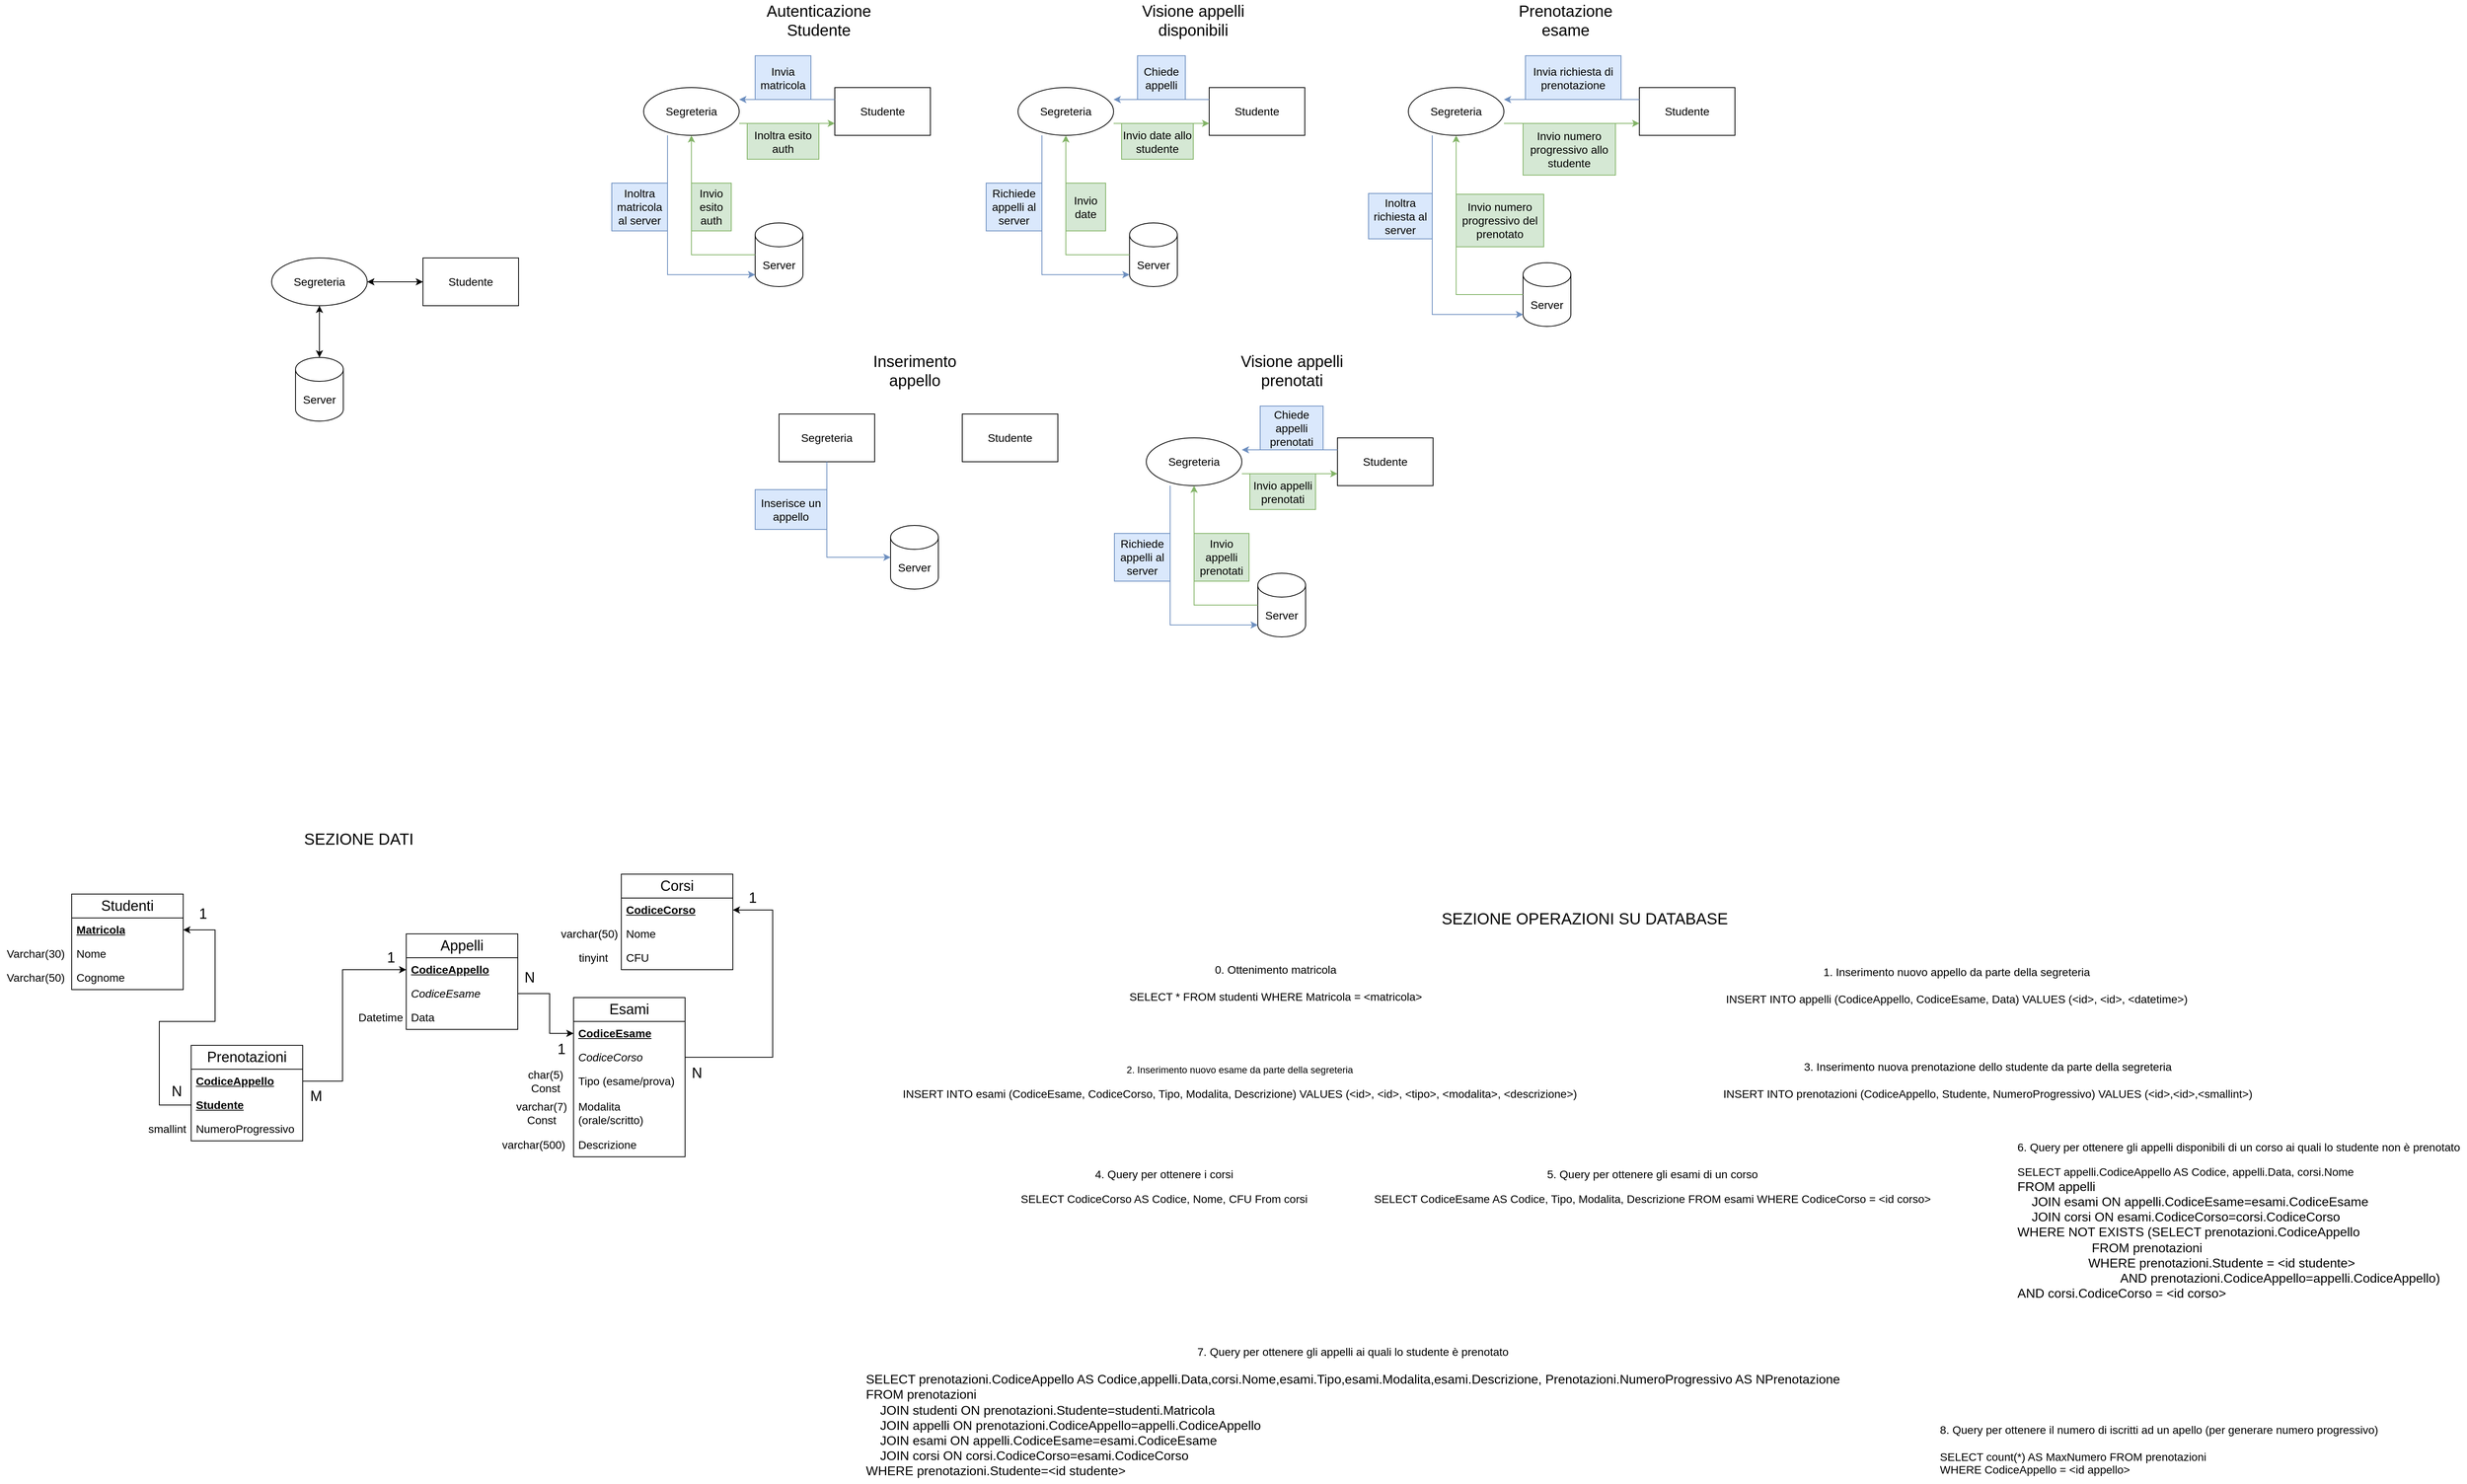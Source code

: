 <mxfile version="22.1.21" type="device">
  <diagram name="Pagina-1" id="-4l7BPa5b6d8UpFndVd6">
    <mxGraphModel dx="1546" dy="1784" grid="0" gridSize="10" guides="1" tooltips="1" connect="1" arrows="1" fold="1" page="1" pageScale="1" pageWidth="827" pageHeight="1169" math="0" shadow="0">
      <root>
        <mxCell id="0" />
        <mxCell id="1" parent="0" />
        <mxCell id="qpu88ibbBHQJC-O9vi6A-3" value="Server" style="shape=cylinder3;whiteSpace=wrap;html=1;boundedLbl=1;backgroundOutline=1;size=15;fontSize=14;" parent="1" vertex="1">
          <mxGeometry x="1517" y="-704" width="60" height="80" as="geometry" />
        </mxCell>
        <mxCell id="qpu88ibbBHQJC-O9vi6A-5" value="Segreteria" style="ellipse;rounded=0;whiteSpace=wrap;html=1;fontSize=14;perimeter=rectanglePerimeter;" parent="1" vertex="1">
          <mxGeometry x="1377" y="-874" width="120" height="60" as="geometry" />
        </mxCell>
        <mxCell id="qpu88ibbBHQJC-O9vi6A-6" value="Studente" style="rounded=0;whiteSpace=wrap;html=1;fontSize=14;" parent="1" vertex="1">
          <mxGeometry x="1617" y="-874" width="120" height="60" as="geometry" />
        </mxCell>
        <mxCell id="qpu88ibbBHQJC-O9vi6A-14" value="" style="endArrow=classic;html=1;rounded=0;exitX=0;exitY=0.25;exitDx=0;exitDy=0;entryX=1;entryY=0.25;entryDx=0;entryDy=0;fillColor=#dae8fc;strokeColor=#6c8ebf;fontSize=14;" parent="1" source="qpu88ibbBHQJC-O9vi6A-6" target="qpu88ibbBHQJC-O9vi6A-5" edge="1">
          <mxGeometry width="50" height="50" relative="1" as="geometry">
            <mxPoint x="1527" y="-664" as="sourcePoint" />
            <mxPoint x="1557" y="-934" as="targetPoint" />
          </mxGeometry>
        </mxCell>
        <mxCell id="qpu88ibbBHQJC-O9vi6A-15" value="Chiede appelli" style="text;html=1;align=center;verticalAlign=middle;whiteSpace=wrap;rounded=0;fillColor=#dae8fc;strokeColor=#6c8ebf;fontSize=14;" parent="1" vertex="1">
          <mxGeometry x="1527" y="-914" width="60" height="55" as="geometry" />
        </mxCell>
        <mxCell id="qpu88ibbBHQJC-O9vi6A-16" value="" style="endArrow=classic;html=1;rounded=0;exitX=0.25;exitY=1;exitDx=0;exitDy=0;entryX=0;entryY=1;entryDx=0;entryDy=-15;entryPerimeter=0;fillColor=#dae8fc;strokeColor=#6c8ebf;fontSize=14;" parent="1" source="qpu88ibbBHQJC-O9vi6A-5" target="qpu88ibbBHQJC-O9vi6A-3" edge="1">
          <mxGeometry width="50" height="50" relative="1" as="geometry">
            <mxPoint x="1527" y="-664" as="sourcePoint" />
            <mxPoint x="1577" y="-714" as="targetPoint" />
            <Array as="points">
              <mxPoint x="1407" y="-639" />
            </Array>
          </mxGeometry>
        </mxCell>
        <mxCell id="qpu88ibbBHQJC-O9vi6A-18" value="" style="endArrow=classic;html=1;rounded=0;exitX=0;exitY=0.5;exitDx=0;exitDy=0;exitPerimeter=0;entryX=0.5;entryY=1;entryDx=0;entryDy=0;fillColor=#d5e8d4;strokeColor=#82b366;fontSize=14;" parent="1" source="qpu88ibbBHQJC-O9vi6A-3" target="qpu88ibbBHQJC-O9vi6A-5" edge="1">
          <mxGeometry width="50" height="50" relative="1" as="geometry">
            <mxPoint x="1517" y="-734" as="sourcePoint" />
            <mxPoint x="1437" y="-794" as="targetPoint" />
            <Array as="points">
              <mxPoint x="1437" y="-664" />
            </Array>
          </mxGeometry>
        </mxCell>
        <mxCell id="qpu88ibbBHQJC-O9vi6A-19" value="Richiede appelli al server" style="text;html=1;align=center;verticalAlign=middle;whiteSpace=wrap;rounded=0;fillColor=#dae8fc;strokeColor=#6c8ebf;fontSize=14;" parent="1" vertex="1">
          <mxGeometry x="1337" y="-754" width="70" height="60" as="geometry" />
        </mxCell>
        <mxCell id="qpu88ibbBHQJC-O9vi6A-20" value="Invio date" style="text;html=1;align=center;verticalAlign=middle;whiteSpace=wrap;rounded=0;fillColor=#d5e8d4;strokeColor=#82b366;fontSize=14;" parent="1" vertex="1">
          <mxGeometry x="1437" y="-754" width="50" height="60" as="geometry" />
        </mxCell>
        <mxCell id="qpu88ibbBHQJC-O9vi6A-21" value="Invio date allo studente" style="text;html=1;align=center;verticalAlign=middle;whiteSpace=wrap;rounded=0;fillColor=#d5e8d4;strokeColor=#82b366;fontSize=14;" parent="1" vertex="1">
          <mxGeometry x="1507" y="-829" width="90" height="45" as="geometry" />
        </mxCell>
        <mxCell id="qpu88ibbBHQJC-O9vi6A-22" value="" style="endArrow=classic;html=1;rounded=0;exitX=1;exitY=0.75;exitDx=0;exitDy=0;entryX=0;entryY=0.75;entryDx=0;entryDy=0;fillColor=#d5e8d4;strokeColor=#82b366;fontSize=14;" parent="1" source="qpu88ibbBHQJC-O9vi6A-5" target="qpu88ibbBHQJC-O9vi6A-6" edge="1">
          <mxGeometry width="50" height="50" relative="1" as="geometry">
            <mxPoint x="1517" y="-804" as="sourcePoint" />
            <mxPoint x="1567" y="-794" as="targetPoint" />
          </mxGeometry>
        </mxCell>
        <mxCell id="qpu88ibbBHQJC-O9vi6A-23" value="Server" style="shape=cylinder3;whiteSpace=wrap;html=1;boundedLbl=1;backgroundOutline=1;size=15;fontSize=14;" parent="1" vertex="1">
          <mxGeometry x="2011" y="-654" width="60" height="80" as="geometry" />
        </mxCell>
        <mxCell id="qpu88ibbBHQJC-O9vi6A-24" value="Segreteria" style="ellipse;rounded=0;whiteSpace=wrap;html=1;perimeter=rectanglePerimeter;fontSize=14;" parent="1" vertex="1">
          <mxGeometry x="1867" y="-874" width="120" height="60" as="geometry" />
        </mxCell>
        <mxCell id="qpu88ibbBHQJC-O9vi6A-25" value="Studente" style="rounded=0;whiteSpace=wrap;html=1;fontSize=14;" parent="1" vertex="1">
          <mxGeometry x="2157" y="-874" width="120" height="60" as="geometry" />
        </mxCell>
        <mxCell id="qpu88ibbBHQJC-O9vi6A-26" value="" style="endArrow=classic;html=1;rounded=0;exitX=0;exitY=0.25;exitDx=0;exitDy=0;entryX=1;entryY=0.25;entryDx=0;entryDy=0;fillColor=#dae8fc;strokeColor=#6c8ebf;fontSize=14;" parent="1" source="qpu88ibbBHQJC-O9vi6A-25" target="qpu88ibbBHQJC-O9vi6A-24" edge="1">
          <mxGeometry width="50" height="50" relative="1" as="geometry">
            <mxPoint x="2017" y="-664" as="sourcePoint" />
            <mxPoint x="2047" y="-934" as="targetPoint" />
          </mxGeometry>
        </mxCell>
        <mxCell id="qpu88ibbBHQJC-O9vi6A-27" value="Invia richiesta di prenotazione" style="text;html=1;align=center;verticalAlign=middle;whiteSpace=wrap;rounded=0;fillColor=#dae8fc;strokeColor=#6c8ebf;fontSize=14;" parent="1" vertex="1">
          <mxGeometry x="2014" y="-914" width="120" height="55" as="geometry" />
        </mxCell>
        <mxCell id="qpu88ibbBHQJC-O9vi6A-28" value="" style="endArrow=classic;html=1;rounded=0;exitX=0.25;exitY=1;exitDx=0;exitDy=0;entryX=0;entryY=1;entryDx=0;entryDy=-15;entryPerimeter=0;fillColor=#dae8fc;strokeColor=#6c8ebf;fontSize=14;" parent="1" source="qpu88ibbBHQJC-O9vi6A-24" target="qpu88ibbBHQJC-O9vi6A-23" edge="1">
          <mxGeometry width="50" height="50" relative="1" as="geometry">
            <mxPoint x="2017" y="-664" as="sourcePoint" />
            <mxPoint x="2067" y="-714" as="targetPoint" />
            <Array as="points">
              <mxPoint x="1897" y="-589" />
            </Array>
          </mxGeometry>
        </mxCell>
        <mxCell id="qpu88ibbBHQJC-O9vi6A-29" value="" style="endArrow=classic;html=1;rounded=0;exitX=0;exitY=0.5;exitDx=0;exitDy=0;exitPerimeter=0;fillColor=#d5e8d4;strokeColor=#82b366;fontSize=14;" parent="1" source="qpu88ibbBHQJC-O9vi6A-23" target="qpu88ibbBHQJC-O9vi6A-24" edge="1">
          <mxGeometry width="50" height="50" relative="1" as="geometry">
            <mxPoint x="2007" y="-734" as="sourcePoint" />
            <mxPoint x="1927" y="-794" as="targetPoint" />
            <Array as="points">
              <mxPoint x="1927" y="-614" />
            </Array>
          </mxGeometry>
        </mxCell>
        <mxCell id="qpu88ibbBHQJC-O9vi6A-30" value="Inoltra richiesta al server" style="text;html=1;align=center;verticalAlign=middle;whiteSpace=wrap;rounded=0;fillColor=#dae8fc;strokeColor=#6c8ebf;fontSize=14;" parent="1" vertex="1">
          <mxGeometry x="1817" y="-741" width="80" height="57" as="geometry" />
        </mxCell>
        <mxCell id="qpu88ibbBHQJC-O9vi6A-31" value="Invio numero progressivo del prenotato" style="text;html=1;align=center;verticalAlign=middle;whiteSpace=wrap;rounded=0;fillColor=#d5e8d4;strokeColor=#82b366;fontSize=14;" parent="1" vertex="1">
          <mxGeometry x="1927" y="-740" width="110" height="66" as="geometry" />
        </mxCell>
        <mxCell id="qpu88ibbBHQJC-O9vi6A-32" value="Invio numero progressivo allo studente" style="text;html=1;align=center;verticalAlign=middle;whiteSpace=wrap;rounded=0;fillColor=#d5e8d4;strokeColor=#82b366;fontSize=14;" parent="1" vertex="1">
          <mxGeometry x="2011" y="-829" width="116" height="65" as="geometry" />
        </mxCell>
        <mxCell id="qpu88ibbBHQJC-O9vi6A-33" value="" style="endArrow=classic;html=1;rounded=0;exitX=1;exitY=0.75;exitDx=0;exitDy=0;entryX=0;entryY=0.75;entryDx=0;entryDy=0;fillColor=#d5e8d4;strokeColor=#82b366;fontSize=14;" parent="1" source="qpu88ibbBHQJC-O9vi6A-24" target="qpu88ibbBHQJC-O9vi6A-25" edge="1">
          <mxGeometry width="50" height="50" relative="1" as="geometry">
            <mxPoint x="2007" y="-804" as="sourcePoint" />
            <mxPoint x="2057" y="-794" as="targetPoint" />
          </mxGeometry>
        </mxCell>
        <mxCell id="qpu88ibbBHQJC-O9vi6A-34" value="Visione appelli disponibili" style="text;html=1;strokeColor=none;fillColor=none;align=center;verticalAlign=middle;whiteSpace=wrap;rounded=0;fontSize=20;" parent="1" vertex="1">
          <mxGeometry x="1517" y="-984" width="160" height="50" as="geometry" />
        </mxCell>
        <mxCell id="qpu88ibbBHQJC-O9vi6A-35" value="Prenotazione esame" style="text;html=1;strokeColor=none;fillColor=none;align=center;verticalAlign=middle;whiteSpace=wrap;rounded=0;fontSize=20;" parent="1" vertex="1">
          <mxGeometry x="2002" y="-984" width="125" height="50" as="geometry" />
        </mxCell>
        <mxCell id="qpu88ibbBHQJC-O9vi6A-36" value="Server" style="shape=cylinder3;whiteSpace=wrap;html=1;boundedLbl=1;backgroundOutline=1;size=15;fontSize=14;" parent="1" vertex="1">
          <mxGeometry x="1217" y="-324" width="60" height="80" as="geometry" />
        </mxCell>
        <mxCell id="qpu88ibbBHQJC-O9vi6A-37" value="Segreteria" style="rounded=0;whiteSpace=wrap;html=1;fontSize=14;" parent="1" vertex="1">
          <mxGeometry x="1077" y="-464" width="120" height="60" as="geometry" />
        </mxCell>
        <mxCell id="qpu88ibbBHQJC-O9vi6A-38" value="Studente" style="rounded=0;whiteSpace=wrap;html=1;fontSize=14;" parent="1" vertex="1">
          <mxGeometry x="1307" y="-464" width="120" height="60" as="geometry" />
        </mxCell>
        <mxCell id="qpu88ibbBHQJC-O9vi6A-41" value="" style="endArrow=classic;html=1;rounded=0;exitX=0.5;exitY=1;exitDx=0;exitDy=0;entryX=0;entryY=0.5;entryDx=0;entryDy=0;entryPerimeter=0;fillColor=#dae8fc;strokeColor=#6c8ebf;fontSize=14;" parent="1" source="qpu88ibbBHQJC-O9vi6A-37" target="qpu88ibbBHQJC-O9vi6A-36" edge="1">
          <mxGeometry width="50" height="50" relative="1" as="geometry">
            <mxPoint x="1227" y="-254" as="sourcePoint" />
            <mxPoint x="1277" y="-304" as="targetPoint" />
            <Array as="points">
              <mxPoint x="1137" y="-284" />
            </Array>
          </mxGeometry>
        </mxCell>
        <mxCell id="qpu88ibbBHQJC-O9vi6A-43" value="Inserisce un appello" style="text;html=1;align=center;verticalAlign=middle;whiteSpace=wrap;rounded=0;fillColor=#dae8fc;strokeColor=#6c8ebf;fontSize=14;" parent="1" vertex="1">
          <mxGeometry x="1047" y="-369" width="90" height="50" as="geometry" />
        </mxCell>
        <mxCell id="qpu88ibbBHQJC-O9vi6A-47" value="Inserimento appello" style="text;html=1;strokeColor=none;fillColor=none;align=center;verticalAlign=middle;whiteSpace=wrap;rounded=0;fontSize=20;" parent="1" vertex="1">
          <mxGeometry x="1184.5" y="-544" width="125" height="50" as="geometry" />
        </mxCell>
        <mxCell id="qpu88ibbBHQJC-O9vi6A-49" value="Server" style="shape=cylinder3;whiteSpace=wrap;html=1;boundedLbl=1;backgroundOutline=1;size=15;fontSize=14;" parent="1" vertex="1">
          <mxGeometry x="470" y="-535" width="60" height="80" as="geometry" />
        </mxCell>
        <mxCell id="qpu88ibbBHQJC-O9vi6A-50" value="Segreteria" style="ellipse;rounded=0;whiteSpace=wrap;html=1;fontSize=14;perimeter=rectanglePerimeter;" parent="1" vertex="1">
          <mxGeometry x="440" y="-660" width="120" height="60" as="geometry" />
        </mxCell>
        <mxCell id="qpu88ibbBHQJC-O9vi6A-51" value="Studente" style="rounded=0;whiteSpace=wrap;html=1;fontSize=14;" parent="1" vertex="1">
          <mxGeometry x="630" y="-660" width="120" height="60" as="geometry" />
        </mxCell>
        <mxCell id="qpu88ibbBHQJC-O9vi6A-58" value="" style="endArrow=classic;html=1;rounded=0;startArrow=classic;startFill=1;" parent="1" source="qpu88ibbBHQJC-O9vi6A-51" target="qpu88ibbBHQJC-O9vi6A-50" edge="1">
          <mxGeometry width="50" height="50" relative="1" as="geometry">
            <mxPoint x="750" y="-620" as="sourcePoint" />
            <mxPoint x="800" y="-670" as="targetPoint" />
          </mxGeometry>
        </mxCell>
        <mxCell id="qpu88ibbBHQJC-O9vi6A-68" value="" style="endArrow=classic;startArrow=classic;html=1;rounded=0;" parent="1" source="qpu88ibbBHQJC-O9vi6A-50" target="qpu88ibbBHQJC-O9vi6A-49" edge="1">
          <mxGeometry width="50" height="50" relative="1" as="geometry">
            <mxPoint x="600" y="-620" as="sourcePoint" />
            <mxPoint x="650" y="-670" as="targetPoint" />
          </mxGeometry>
        </mxCell>
        <mxCell id="qpu88ibbBHQJC-O9vi6A-69" value="SEZIONE DATI" style="text;html=1;align=center;verticalAlign=middle;resizable=0;points=[];autosize=1;strokeColor=none;fillColor=none;fontSize=20;" parent="1" vertex="1">
          <mxGeometry x="469" y="49" width="160" height="40" as="geometry" />
        </mxCell>
        <mxCell id="qpu88ibbBHQJC-O9vi6A-100" value="&lt;font style=&quot;font-size: 18px;&quot;&gt;Studenti&lt;/font&gt;" style="swimlane;fontStyle=0;childLayout=stackLayout;horizontal=1;startSize=30;horizontalStack=0;resizeParent=1;resizeParentMax=0;resizeLast=0;collapsible=1;marginBottom=0;whiteSpace=wrap;html=1;fontSize=14;" parent="1" vertex="1">
          <mxGeometry x="189" y="139" width="140" height="120" as="geometry" />
        </mxCell>
        <mxCell id="qpu88ibbBHQJC-O9vi6A-101" value="Matricola" style="text;strokeColor=none;fillColor=none;align=left;verticalAlign=middle;spacingLeft=4;spacingRight=4;overflow=hidden;points=[[0,0.5],[1,0.5]];portConstraint=eastwest;rotatable=0;whiteSpace=wrap;html=1;fontSize=14;fontStyle=5" parent="qpu88ibbBHQJC-O9vi6A-100" vertex="1">
          <mxGeometry y="30" width="140" height="30" as="geometry" />
        </mxCell>
        <mxCell id="qpu88ibbBHQJC-O9vi6A-102" value="Nome" style="text;strokeColor=none;fillColor=none;align=left;verticalAlign=middle;spacingLeft=4;spacingRight=4;overflow=hidden;points=[[0,0.5],[1,0.5]];portConstraint=eastwest;rotatable=0;whiteSpace=wrap;html=1;fontSize=14;" parent="qpu88ibbBHQJC-O9vi6A-100" vertex="1">
          <mxGeometry y="60" width="140" height="30" as="geometry" />
        </mxCell>
        <mxCell id="qpu88ibbBHQJC-O9vi6A-103" value="Cognome" style="text;strokeColor=none;fillColor=none;align=left;verticalAlign=middle;spacingLeft=4;spacingRight=4;overflow=hidden;points=[[0,0.5],[1,0.5]];portConstraint=eastwest;rotatable=0;whiteSpace=wrap;html=1;fontSize=14;" parent="qpu88ibbBHQJC-O9vi6A-100" vertex="1">
          <mxGeometry y="90" width="140" height="30" as="geometry" />
        </mxCell>
        <mxCell id="qpu88ibbBHQJC-O9vi6A-105" value="Corsi" style="swimlane;fontStyle=0;childLayout=stackLayout;horizontal=1;startSize=30;horizontalStack=0;resizeParent=1;resizeParentMax=0;resizeLast=0;collapsible=1;marginBottom=0;whiteSpace=wrap;html=1;fontSize=18;" parent="1" vertex="1">
          <mxGeometry x="879" y="114" width="140" height="120" as="geometry" />
        </mxCell>
        <mxCell id="qpu88ibbBHQJC-O9vi6A-106" value="CodiceCorso" style="text;strokeColor=none;fillColor=none;align=left;verticalAlign=middle;spacingLeft=4;spacingRight=4;overflow=hidden;points=[[0,0.5],[1,0.5]];portConstraint=eastwest;rotatable=0;whiteSpace=wrap;html=1;fontSize=14;fontStyle=5" parent="qpu88ibbBHQJC-O9vi6A-105" vertex="1">
          <mxGeometry y="30" width="140" height="30" as="geometry" />
        </mxCell>
        <mxCell id="qpu88ibbBHQJC-O9vi6A-107" value="Nome" style="text;strokeColor=none;fillColor=none;align=left;verticalAlign=middle;spacingLeft=4;spacingRight=4;overflow=hidden;points=[[0,0.5],[1,0.5]];portConstraint=eastwest;rotatable=0;whiteSpace=wrap;html=1;fontSize=14;" parent="qpu88ibbBHQJC-O9vi6A-105" vertex="1">
          <mxGeometry y="60" width="140" height="30" as="geometry" />
        </mxCell>
        <mxCell id="qpu88ibbBHQJC-O9vi6A-108" value="CFU" style="text;strokeColor=none;fillColor=none;align=left;verticalAlign=middle;spacingLeft=4;spacingRight=4;overflow=hidden;points=[[0,0.5],[1,0.5]];portConstraint=eastwest;rotatable=0;whiteSpace=wrap;html=1;fontSize=14;" parent="qpu88ibbBHQJC-O9vi6A-105" vertex="1">
          <mxGeometry y="90" width="140" height="30" as="geometry" />
        </mxCell>
        <mxCell id="qpu88ibbBHQJC-O9vi6A-109" value="Esami" style="swimlane;fontStyle=0;childLayout=stackLayout;horizontal=1;startSize=30;horizontalStack=0;resizeParent=1;resizeParentMax=0;resizeLast=0;collapsible=1;marginBottom=0;whiteSpace=wrap;html=1;fontSize=18;" parent="1" vertex="1">
          <mxGeometry x="819" y="269" width="140" height="200" as="geometry" />
        </mxCell>
        <mxCell id="qpu88ibbBHQJC-O9vi6A-110" value="CodiceEsame" style="text;strokeColor=none;fillColor=none;align=left;verticalAlign=middle;spacingLeft=4;spacingRight=4;overflow=hidden;points=[[0,0.5],[1,0.5]];portConstraint=eastwest;rotatable=0;whiteSpace=wrap;html=1;fontSize=14;fontStyle=5" parent="qpu88ibbBHQJC-O9vi6A-109" vertex="1">
          <mxGeometry y="30" width="140" height="30" as="geometry" />
        </mxCell>
        <mxCell id="qpu88ibbBHQJC-O9vi6A-111" value="CodiceCorso" style="text;strokeColor=none;fillColor=none;align=left;verticalAlign=middle;spacingLeft=4;spacingRight=4;overflow=hidden;points=[[0,0.5],[1,0.5]];portConstraint=eastwest;rotatable=0;whiteSpace=wrap;html=1;fontSize=14;fontStyle=2" parent="qpu88ibbBHQJC-O9vi6A-109" vertex="1">
          <mxGeometry y="60" width="140" height="30" as="geometry" />
        </mxCell>
        <mxCell id="qpu88ibbBHQJC-O9vi6A-113" value="Tipo (esame/prova)" style="text;strokeColor=none;fillColor=none;align=left;verticalAlign=middle;spacingLeft=4;spacingRight=4;overflow=hidden;points=[[0,0.5],[1,0.5]];portConstraint=eastwest;rotatable=0;whiteSpace=wrap;html=1;fontSize=14;" parent="qpu88ibbBHQJC-O9vi6A-109" vertex="1">
          <mxGeometry y="90" width="140" height="30" as="geometry" />
        </mxCell>
        <mxCell id="qpu88ibbBHQJC-O9vi6A-112" value="Modalita (orale/scritto)" style="text;strokeColor=none;fillColor=none;align=left;verticalAlign=middle;spacingLeft=4;spacingRight=4;overflow=hidden;points=[[0,0.5],[1,0.5]];portConstraint=eastwest;rotatable=0;whiteSpace=wrap;html=1;fontSize=14;" parent="qpu88ibbBHQJC-O9vi6A-109" vertex="1">
          <mxGeometry y="120" width="140" height="50" as="geometry" />
        </mxCell>
        <mxCell id="qpu88ibbBHQJC-O9vi6A-126" value="Descrizione" style="text;strokeColor=none;fillColor=none;align=left;verticalAlign=middle;spacingLeft=4;spacingRight=4;overflow=hidden;points=[[0,0.5],[1,0.5]];portConstraint=eastwest;rotatable=0;whiteSpace=wrap;html=1;fontSize=14;" parent="qpu88ibbBHQJC-O9vi6A-109" vertex="1">
          <mxGeometry y="170" width="140" height="30" as="geometry" />
        </mxCell>
        <mxCell id="qpu88ibbBHQJC-O9vi6A-114" value="Appelli" style="swimlane;fontStyle=0;childLayout=stackLayout;horizontal=1;startSize=30;horizontalStack=0;resizeParent=1;resizeParentMax=0;resizeLast=0;collapsible=1;marginBottom=0;whiteSpace=wrap;html=1;fontSize=18;" parent="1" vertex="1">
          <mxGeometry x="609" y="189" width="140" height="120" as="geometry" />
        </mxCell>
        <mxCell id="qpu88ibbBHQJC-O9vi6A-115" value="CodiceAppello" style="text;strokeColor=none;fillColor=none;align=left;verticalAlign=middle;spacingLeft=4;spacingRight=4;overflow=hidden;points=[[0,0.5],[1,0.5]];portConstraint=eastwest;rotatable=0;whiteSpace=wrap;html=1;fontSize=14;fontStyle=5" parent="qpu88ibbBHQJC-O9vi6A-114" vertex="1">
          <mxGeometry y="30" width="140" height="30" as="geometry" />
        </mxCell>
        <mxCell id="qpu88ibbBHQJC-O9vi6A-116" value="CodiceEsame" style="text;strokeColor=none;fillColor=none;align=left;verticalAlign=middle;spacingLeft=4;spacingRight=4;overflow=hidden;points=[[0,0.5],[1,0.5]];portConstraint=eastwest;rotatable=0;whiteSpace=wrap;html=1;fontSize=14;fontStyle=2" parent="qpu88ibbBHQJC-O9vi6A-114" vertex="1">
          <mxGeometry y="60" width="140" height="30" as="geometry" />
        </mxCell>
        <mxCell id="qpu88ibbBHQJC-O9vi6A-117" value="Data" style="text;strokeColor=none;fillColor=none;align=left;verticalAlign=middle;spacingLeft=4;spacingRight=4;overflow=hidden;points=[[0,0.5],[1,0.5]];portConstraint=eastwest;rotatable=0;whiteSpace=wrap;html=1;fontSize=14;" parent="qpu88ibbBHQJC-O9vi6A-114" vertex="1">
          <mxGeometry y="90" width="140" height="30" as="geometry" />
        </mxCell>
        <mxCell id="qpu88ibbBHQJC-O9vi6A-118" value="Prenotazioni" style="swimlane;fontStyle=0;childLayout=stackLayout;horizontal=1;startSize=30;horizontalStack=0;resizeParent=1;resizeParentMax=0;resizeLast=0;collapsible=1;marginBottom=0;whiteSpace=wrap;html=1;fontSize=18;" parent="1" vertex="1">
          <mxGeometry x="339" y="329" width="140" height="120" as="geometry" />
        </mxCell>
        <mxCell id="qpu88ibbBHQJC-O9vi6A-119" value="CodiceAppello" style="text;strokeColor=none;fillColor=none;align=left;verticalAlign=middle;spacingLeft=4;spacingRight=4;overflow=hidden;points=[[0,0.5],[1,0.5]];portConstraint=eastwest;rotatable=0;whiteSpace=wrap;html=1;fontSize=14;fontStyle=5" parent="qpu88ibbBHQJC-O9vi6A-118" vertex="1">
          <mxGeometry y="30" width="140" height="30" as="geometry" />
        </mxCell>
        <mxCell id="qpu88ibbBHQJC-O9vi6A-120" value="Studente" style="text;strokeColor=none;fillColor=none;align=left;verticalAlign=middle;spacingLeft=4;spacingRight=4;overflow=hidden;points=[[0,0.5],[1,0.5]];portConstraint=eastwest;rotatable=0;whiteSpace=wrap;html=1;fontSize=14;fontStyle=5" parent="qpu88ibbBHQJC-O9vi6A-118" vertex="1">
          <mxGeometry y="60" width="140" height="30" as="geometry" />
        </mxCell>
        <mxCell id="qpu88ibbBHQJC-O9vi6A-121" value="NumeroProgressivo" style="text;strokeColor=none;fillColor=none;align=left;verticalAlign=middle;spacingLeft=4;spacingRight=4;overflow=hidden;points=[[0,0.5],[1,0.5]];portConstraint=eastwest;rotatable=0;whiteSpace=wrap;html=1;fontSize=14;" parent="qpu88ibbBHQJC-O9vi6A-118" vertex="1">
          <mxGeometry y="90" width="140" height="30" as="geometry" />
        </mxCell>
        <mxCell id="qpu88ibbBHQJC-O9vi6A-122" value="" style="endArrow=classic;html=1;rounded=0;exitX=1;exitY=0.5;exitDx=0;exitDy=0;entryX=1;entryY=0.5;entryDx=0;entryDy=0;" parent="1" source="qpu88ibbBHQJC-O9vi6A-111" target="qpu88ibbBHQJC-O9vi6A-106" edge="1">
          <mxGeometry width="50" height="50" relative="1" as="geometry">
            <mxPoint x="509" y="229" as="sourcePoint" />
            <mxPoint x="559" y="179" as="targetPoint" />
            <Array as="points">
              <mxPoint x="1069" y="344" />
              <mxPoint x="1069" y="159" />
            </Array>
          </mxGeometry>
        </mxCell>
        <mxCell id="qpu88ibbBHQJC-O9vi6A-123" value="" style="endArrow=classic;html=1;rounded=0;exitX=1;exitY=0.5;exitDx=0;exitDy=0;entryX=0;entryY=0.5;entryDx=0;entryDy=0;" parent="1" source="qpu88ibbBHQJC-O9vi6A-116" target="qpu88ibbBHQJC-O9vi6A-110" edge="1">
          <mxGeometry width="50" height="50" relative="1" as="geometry">
            <mxPoint x="619" y="269" as="sourcePoint" />
            <mxPoint x="669" y="219" as="targetPoint" />
            <Array as="points">
              <mxPoint x="789" y="264" />
              <mxPoint x="789" y="314" />
            </Array>
          </mxGeometry>
        </mxCell>
        <mxCell id="qpu88ibbBHQJC-O9vi6A-124" value="" style="endArrow=classic;html=1;rounded=0;exitX=1;exitY=0.5;exitDx=0;exitDy=0;entryX=0;entryY=0.5;entryDx=0;entryDy=0;" parent="1" source="qpu88ibbBHQJC-O9vi6A-119" target="qpu88ibbBHQJC-O9vi6A-115" edge="1">
          <mxGeometry width="50" height="50" relative="1" as="geometry">
            <mxPoint x="389" y="299" as="sourcePoint" />
            <mxPoint x="439" y="249" as="targetPoint" />
            <Array as="points">
              <mxPoint x="529" y="374" />
              <mxPoint x="529" y="234" />
            </Array>
          </mxGeometry>
        </mxCell>
        <mxCell id="qpu88ibbBHQJC-O9vi6A-125" value="" style="endArrow=classic;html=1;rounded=0;exitX=0;exitY=0.5;exitDx=0;exitDy=0;entryX=1;entryY=0.5;entryDx=0;entryDy=0;" parent="1" source="qpu88ibbBHQJC-O9vi6A-120" target="qpu88ibbBHQJC-O9vi6A-101" edge="1">
          <mxGeometry width="50" height="50" relative="1" as="geometry">
            <mxPoint x="389" y="299" as="sourcePoint" />
            <mxPoint x="439" y="249" as="targetPoint" />
            <Array as="points">
              <mxPoint x="299" y="404" />
              <mxPoint x="299" y="299" />
              <mxPoint x="369" y="299" />
              <mxPoint x="369" y="184" />
            </Array>
          </mxGeometry>
        </mxCell>
        <mxCell id="qpu88ibbBHQJC-O9vi6A-127" value="1" style="text;html=1;strokeColor=none;fillColor=none;align=center;verticalAlign=middle;whiteSpace=wrap;rounded=0;fontSize=18;" parent="1" vertex="1">
          <mxGeometry x="339" y="149" width="30" height="30" as="geometry" />
        </mxCell>
        <mxCell id="qpu88ibbBHQJC-O9vi6A-128" value="N" style="text;html=1;strokeColor=none;fillColor=none;align=center;verticalAlign=middle;whiteSpace=wrap;rounded=0;fontSize=18;" parent="1" vertex="1">
          <mxGeometry x="306" y="372" width="30" height="30" as="geometry" />
        </mxCell>
        <mxCell id="qpu88ibbBHQJC-O9vi6A-129" value="1" style="text;html=1;strokeColor=none;fillColor=none;align=center;verticalAlign=middle;whiteSpace=wrap;rounded=0;fontSize=18;" parent="1" vertex="1">
          <mxGeometry x="575" y="204" width="30" height="30" as="geometry" />
        </mxCell>
        <mxCell id="qpu88ibbBHQJC-O9vi6A-130" value="M" style="text;html=1;strokeColor=none;fillColor=none;align=center;verticalAlign=middle;whiteSpace=wrap;rounded=0;fontSize=18;" parent="1" vertex="1">
          <mxGeometry x="481" y="378" width="30" height="30" as="geometry" />
        </mxCell>
        <mxCell id="qpu88ibbBHQJC-O9vi6A-131" value="1" style="text;html=1;strokeColor=none;fillColor=none;align=center;verticalAlign=middle;whiteSpace=wrap;rounded=0;fontSize=18;" parent="1" vertex="1">
          <mxGeometry x="789" y="319" width="30" height="30" as="geometry" />
        </mxCell>
        <mxCell id="qpu88ibbBHQJC-O9vi6A-132" value="N" style="text;html=1;strokeColor=none;fillColor=none;align=center;verticalAlign=middle;whiteSpace=wrap;rounded=0;fontSize=18;" parent="1" vertex="1">
          <mxGeometry x="749" y="229" width="30" height="30" as="geometry" />
        </mxCell>
        <mxCell id="qpu88ibbBHQJC-O9vi6A-133" value="1" style="text;html=1;strokeColor=none;fillColor=none;align=center;verticalAlign=middle;whiteSpace=wrap;rounded=0;fontSize=18;" parent="1" vertex="1">
          <mxGeometry x="1029" y="129" width="30" height="30" as="geometry" />
        </mxCell>
        <mxCell id="qpu88ibbBHQJC-O9vi6A-134" value="N" style="text;html=1;strokeColor=none;fillColor=none;align=center;verticalAlign=middle;whiteSpace=wrap;rounded=0;fontSize=18;" parent="1" vertex="1">
          <mxGeometry x="959" y="349" width="30" height="30" as="geometry" />
        </mxCell>
        <mxCell id="qpu88ibbBHQJC-O9vi6A-136" value="Varchar(30)" style="text;html=1;strokeColor=none;fillColor=none;align=center;verticalAlign=middle;whiteSpace=wrap;rounded=0;fontSize=14;" parent="1" vertex="1">
          <mxGeometry x="99" y="199" width="90" height="30" as="geometry" />
        </mxCell>
        <mxCell id="qpu88ibbBHQJC-O9vi6A-137" value="Varchar(50)" style="text;html=1;strokeColor=none;fillColor=none;align=center;verticalAlign=middle;whiteSpace=wrap;rounded=0;fontSize=14;" parent="1" vertex="1">
          <mxGeometry x="99" y="229" width="90" height="30" as="geometry" />
        </mxCell>
        <mxCell id="qpu88ibbBHQJC-O9vi6A-138" value="smallint" style="text;html=1;strokeColor=none;fillColor=none;align=center;verticalAlign=middle;whiteSpace=wrap;rounded=0;fontSize=14;" parent="1" vertex="1">
          <mxGeometry x="279" y="419" width="60" height="30" as="geometry" />
        </mxCell>
        <mxCell id="qpu88ibbBHQJC-O9vi6A-139" value="Datetime" style="text;html=1;strokeColor=none;fillColor=none;align=center;verticalAlign=middle;whiteSpace=wrap;rounded=0;fontSize=14;" parent="1" vertex="1">
          <mxGeometry x="547" y="279" width="60" height="30" as="geometry" />
        </mxCell>
        <mxCell id="qpu88ibbBHQJC-O9vi6A-140" value="char(5) Const" style="text;html=1;strokeColor=none;fillColor=none;align=center;verticalAlign=middle;whiteSpace=wrap;rounded=0;fontSize=14;" parent="1" vertex="1">
          <mxGeometry x="749" y="359" width="70" height="30" as="geometry" />
        </mxCell>
        <mxCell id="qpu88ibbBHQJC-O9vi6A-141" value="varchar(7) Const" style="text;html=1;strokeColor=none;fillColor=none;align=center;verticalAlign=middle;whiteSpace=wrap;rounded=0;fontSize=14;" parent="1" vertex="1">
          <mxGeometry x="739" y="399" width="80" height="30" as="geometry" />
        </mxCell>
        <mxCell id="qpu88ibbBHQJC-O9vi6A-142" value="varchar(500)" style="text;html=1;strokeColor=none;fillColor=none;align=center;verticalAlign=middle;whiteSpace=wrap;rounded=0;fontSize=14;" parent="1" vertex="1">
          <mxGeometry x="719" y="439" width="100" height="30" as="geometry" />
        </mxCell>
        <mxCell id="qpu88ibbBHQJC-O9vi6A-143" value="varchar(50)" style="text;html=1;strokeColor=none;fillColor=none;align=center;verticalAlign=middle;whiteSpace=wrap;rounded=0;fontSize=14;" parent="1" vertex="1">
          <mxGeometry x="799" y="174" width="80" height="30" as="geometry" />
        </mxCell>
        <mxCell id="qpu88ibbBHQJC-O9vi6A-144" value="tinyint" style="text;html=1;strokeColor=none;fillColor=none;align=center;verticalAlign=middle;whiteSpace=wrap;rounded=0;fontSize=14;" parent="1" vertex="1">
          <mxGeometry x="809" y="204" width="70" height="30" as="geometry" />
        </mxCell>
        <mxCell id="0l1mAVOR_yaePjFmdClw-1" value="SEZIONE OPERAZIONI SU DATABASE" style="text;html=1;align=center;verticalAlign=middle;resizable=0;points=[];autosize=1;strokeColor=none;fillColor=none;fontSize=20;" parent="1" vertex="1">
          <mxGeometry x="1898" y="149" width="380" height="40" as="geometry" />
        </mxCell>
        <mxCell id="0l1mAVOR_yaePjFmdClw-7" value="&lt;font style=&quot;&quot;&gt;&lt;font style=&quot;font-size: 14px;&quot;&gt;6. Query per ottenere gli appelli disponibili di un corso ai quali lo studente non è prenotato&lt;br&gt;&lt;/font&gt;&lt;br&gt;&lt;div style=&quot;text-align: left;&quot;&gt;&lt;font style=&quot;font-size: 14px;&quot;&gt;SELECT appelli.CodiceAppello AS Codice, appelli.Data, corsi.Nome&lt;/font&gt;&lt;/div&gt;&lt;div style=&quot;text-align: left;&quot;&gt;&lt;font size=&quot;3&quot;&gt;FROM appelli&lt;/font&gt;&lt;/div&gt;&lt;div style=&quot;text-align: left;&quot;&gt;&lt;font size=&quot;3&quot;&gt;&lt;span style=&quot;&quot;&gt;&lt;span style=&quot;white-space: pre;&quot;&gt;&amp;nbsp;&amp;nbsp;&amp;nbsp;&amp;nbsp;&lt;/span&gt;&lt;/span&gt;JOIN esami ON appelli.CodiceEsame=esami.CodiceEsame&lt;/font&gt;&lt;/div&gt;&lt;div style=&quot;text-align: left;&quot;&gt;&lt;font size=&quot;3&quot;&gt;&amp;nbsp; &amp;nbsp; JOIN corsi ON esami.CodiceCorso=corsi.CodiceCorso&lt;/font&gt;&lt;/div&gt;&lt;div style=&quot;text-align: left;&quot;&gt;&lt;font size=&quot;3&quot;&gt;WHERE NOT EXISTS (SELECT prenotazioni.CodiceAppello&lt;/font&gt;&lt;/div&gt;&lt;div style=&quot;text-align: left;&quot;&gt;&lt;font size=&quot;3&quot;&gt;&amp;nbsp;&lt;span style=&quot;&quot;&gt;&lt;span style=&quot;white-space: pre;&quot;&gt;&amp;nbsp;&amp;nbsp;&amp;nbsp;&amp;nbsp;&lt;/span&gt;&lt;span style=&quot;white-space: pre;&quot;&gt;&amp;nbsp;&amp;nbsp;&amp;nbsp;&amp;nbsp;&lt;/span&gt;&lt;span style=&quot;white-space: pre;&quot;&gt;&amp;nbsp;&amp;nbsp;&amp;nbsp;&amp;nbsp;&lt;/span&gt;&lt;span style=&quot;white-space: pre;&quot;&gt;&amp;nbsp;&amp;nbsp;&amp;nbsp;&amp;nbsp;&lt;/span&gt;&lt;span style=&quot;white-space: pre;&quot;&gt;&amp;nbsp;&amp;nbsp;&amp;nbsp;&amp;nbsp;&lt;/span&gt;&lt;/span&gt;FROM prenotazioni&lt;/font&gt;&lt;/div&gt;&lt;div style=&quot;text-align: left;&quot;&gt;&lt;font size=&quot;3&quot;&gt;&lt;span style=&quot;&quot;&gt;&lt;span style=&quot;white-space: pre;&quot;&gt;&amp;nbsp;&amp;nbsp;&amp;nbsp;&amp;nbsp;&lt;/span&gt;&lt;span style=&quot;white-space: pre;&quot;&gt;&amp;nbsp;&amp;nbsp;&amp;nbsp;&amp;nbsp;&lt;/span&gt;&lt;span style=&quot;white-space: pre;&quot;&gt;&amp;nbsp;&amp;nbsp;&amp;nbsp;&amp;nbsp;&lt;/span&gt;&lt;span style=&quot;white-space: pre;&quot;&gt;&amp;nbsp;&amp;nbsp;&amp;nbsp;&amp;nbsp;&lt;/span&gt;&lt;span style=&quot;white-space: pre;&quot;&gt;&amp;nbsp;&amp;nbsp;&amp;nbsp;&amp;nbsp;&lt;/span&gt;&lt;/span&gt;WHERE prenotazioni.Studente = &amp;lt;id studente&amp;gt;&lt;/font&gt;&lt;/div&gt;&lt;div style=&quot;text-align: left;&quot;&gt;&lt;font size=&quot;3&quot;&gt;&amp;nbsp; &amp;nbsp; &amp;nbsp; &amp;nbsp; &amp;nbsp; &amp;nbsp; &amp;nbsp; &amp;nbsp; &amp;nbsp;&lt;span style=&quot;&quot;&gt;&lt;span style=&quot;white-space: pre;&quot;&gt;&amp;nbsp;&amp;nbsp;&amp;nbsp;&amp;nbsp;&lt;/span&gt;&lt;span style=&quot;white-space: pre;&quot;&gt;&amp;nbsp;&amp;nbsp;&amp;nbsp;&amp;nbsp;&lt;/span&gt;&lt;span style=&quot;white-space: pre;&quot;&gt;&amp;nbsp;&amp;nbsp;&amp;nbsp;&amp;nbsp;&lt;/span&gt;&lt;/span&gt;AND prenotazioni.CodiceAppello=appelli.CodiceAppello)&lt;/font&gt;&lt;/div&gt;&lt;div style=&quot;text-align: left;&quot;&gt;&lt;font size=&quot;3&quot;&gt;AND corsi.CodiceCorso = &amp;lt;id corso&amp;gt;&lt;/font&gt;&lt;/div&gt;&lt;/font&gt;" style="text;html=1;align=center;verticalAlign=middle;resizable=0;points=[];autosize=1;strokeColor=none;fillColor=none;" parent="1" vertex="1">
          <mxGeometry x="2622" y="442" width="573" height="213" as="geometry" />
        </mxCell>
        <mxCell id="0l1mAVOR_yaePjFmdClw-8" value="&lt;font style=&quot;&quot;&gt;&lt;font style=&quot;font-size: 14px;&quot;&gt;7. Query per ottenere gli appelli ai quali lo studente è prenotato&lt;br&gt;&lt;/font&gt;&lt;font style=&quot;font-size: 14px;&quot;&gt;&lt;br&gt;&lt;/font&gt;&lt;div style=&quot;text-align: left;&quot;&gt;&lt;font size=&quot;3&quot;&gt;SELECT prenotazioni.CodiceAppello AS Codice,appelli.Data,corsi.Nome,esami.Tipo,esami.Modalita,esami.Descrizione, Prenotazioni.NumeroProgressivo AS NPrenotazione&lt;/font&gt;&lt;/div&gt;&lt;div style=&quot;text-align: left;&quot;&gt;&lt;span style=&quot;background-color: initial;&quot;&gt;&lt;font size=&quot;3&quot;&gt;FROM prenotazioni&amp;nbsp;&lt;/font&gt;&lt;/span&gt;&lt;/div&gt;&lt;div style=&quot;text-align: left;&quot;&gt;&lt;font size=&quot;3&quot;&gt;&lt;span style=&quot;&quot;&gt;&lt;span style=&quot;white-space: pre;&quot;&gt;&amp;nbsp;&amp;nbsp;&amp;nbsp;&amp;nbsp;&lt;/span&gt;&lt;/span&gt;JOIN studenti ON prenotazioni.Studente=studenti.Matricola&amp;nbsp;&lt;/font&gt;&lt;/div&gt;&lt;div style=&quot;text-align: left;&quot;&gt;&lt;font size=&quot;3&quot;&gt;&amp;nbsp; &amp;nbsp; JOIN appelli ON prenotazioni.CodiceAppello=appelli.CodiceAppello&amp;nbsp;&lt;/font&gt;&lt;/div&gt;&lt;div style=&quot;text-align: left;&quot;&gt;&lt;font size=&quot;3&quot;&gt;&amp;nbsp; &amp;nbsp; JOIN esami ON appelli.CodiceEsame=esami.CodiceEsame&lt;/font&gt;&lt;/div&gt;&lt;div style=&quot;text-align: left;&quot;&gt;&lt;font size=&quot;3&quot;&gt;&amp;nbsp; &amp;nbsp; JOIN corsi ON corsi.CodiceCorso=esami.CodiceCorso&lt;/font&gt;&lt;/div&gt;&lt;div style=&quot;text-align: left;&quot;&gt;&lt;font size=&quot;3&quot;&gt;WHERE prenotazioni.Studente=&amp;lt;id studente&amp;gt;&lt;/font&gt;&lt;/div&gt;&lt;/font&gt;" style="text;html=1;align=center;verticalAlign=middle;resizable=0;points=[];autosize=1;strokeColor=none;fillColor=none;" parent="1" vertex="1">
          <mxGeometry x="1176" y="699" width="1241" height="180" as="geometry" />
        </mxCell>
        <mxCell id="0l1mAVOR_yaePjFmdClw-9" value="&lt;font style=&quot;font-size: 14px;&quot;&gt;1. Inserimento nuovo appello da parte della segreteria&lt;br&gt;&lt;br&gt;INSERT INTO appelli (CodiceAppello, CodiceEsame, Data) VALUES (&amp;lt;id&amp;gt;, &amp;lt;id&amp;gt;, &amp;lt;datetime&amp;gt;)&lt;/font&gt;" style="text;html=1;align=center;verticalAlign=middle;resizable=0;points=[];autosize=1;strokeColor=none;fillColor=none;" parent="1" vertex="1">
          <mxGeometry x="2256" y="223" width="597" height="62" as="geometry" />
        </mxCell>
        <mxCell id="0l1mAVOR_yaePjFmdClw-10" value="&lt;font style=&quot;font-size: 14px;&quot;&gt;3. Inserimento nuova prenotazione dello studente da parte della segreteria&lt;br&gt;&lt;br&gt;INSERT INTO prenotazioni (CodiceAppello, Studente, NumeroProgressivo) VALUES (&amp;lt;id&amp;gt;,&amp;lt;id&amp;gt;,&amp;lt;smallint&amp;gt;)&lt;/font&gt;" style="text;html=1;align=center;verticalAlign=middle;resizable=0;points=[];autosize=1;strokeColor=none;fillColor=none;" parent="1" vertex="1">
          <mxGeometry x="2253" y="342" width="682" height="62" as="geometry" />
        </mxCell>
        <mxCell id="9eVTK3MTQIEa-Sh05Ag--1" value="Server" style="shape=cylinder3;whiteSpace=wrap;html=1;boundedLbl=1;backgroundOutline=1;size=15;fontSize=14;" parent="1" vertex="1">
          <mxGeometry x="1678" y="-264" width="60" height="80" as="geometry" />
        </mxCell>
        <mxCell id="9eVTK3MTQIEa-Sh05Ag--2" value="Segreteria" style="ellipse;rounded=0;whiteSpace=wrap;html=1;fontSize=14;perimeter=rectanglePerimeter;" parent="1" vertex="1">
          <mxGeometry x="1538" y="-434" width="120" height="60" as="geometry" />
        </mxCell>
        <mxCell id="9eVTK3MTQIEa-Sh05Ag--3" value="Studente" style="rounded=0;whiteSpace=wrap;html=1;fontSize=14;" parent="1" vertex="1">
          <mxGeometry x="1778" y="-434" width="120" height="60" as="geometry" />
        </mxCell>
        <mxCell id="9eVTK3MTQIEa-Sh05Ag--4" value="" style="endArrow=classic;html=1;rounded=0;exitX=0;exitY=0.25;exitDx=0;exitDy=0;entryX=1;entryY=0.25;entryDx=0;entryDy=0;fillColor=#dae8fc;strokeColor=#6c8ebf;fontSize=14;" parent="1" source="9eVTK3MTQIEa-Sh05Ag--3" target="9eVTK3MTQIEa-Sh05Ag--2" edge="1">
          <mxGeometry width="50" height="50" relative="1" as="geometry">
            <mxPoint x="1688" y="-224" as="sourcePoint" />
            <mxPoint x="1718" y="-494" as="targetPoint" />
          </mxGeometry>
        </mxCell>
        <mxCell id="9eVTK3MTQIEa-Sh05Ag--5" value="Chiede appelli prenotati" style="text;html=1;align=center;verticalAlign=middle;whiteSpace=wrap;rounded=0;fillColor=#dae8fc;strokeColor=#6c8ebf;fontSize=14;" parent="1" vertex="1">
          <mxGeometry x="1681" y="-474" width="79" height="55" as="geometry" />
        </mxCell>
        <mxCell id="9eVTK3MTQIEa-Sh05Ag--6" value="" style="endArrow=classic;html=1;rounded=0;exitX=0.25;exitY=1;exitDx=0;exitDy=0;entryX=0;entryY=1;entryDx=0;entryDy=-15;entryPerimeter=0;fillColor=#dae8fc;strokeColor=#6c8ebf;fontSize=14;" parent="1" source="9eVTK3MTQIEa-Sh05Ag--2" target="9eVTK3MTQIEa-Sh05Ag--1" edge="1">
          <mxGeometry width="50" height="50" relative="1" as="geometry">
            <mxPoint x="1688" y="-224" as="sourcePoint" />
            <mxPoint x="1738" y="-274" as="targetPoint" />
            <Array as="points">
              <mxPoint x="1568" y="-199" />
            </Array>
          </mxGeometry>
        </mxCell>
        <mxCell id="9eVTK3MTQIEa-Sh05Ag--7" value="" style="endArrow=classic;html=1;rounded=0;exitX=0;exitY=0.5;exitDx=0;exitDy=0;exitPerimeter=0;entryX=0.5;entryY=1;entryDx=0;entryDy=0;fillColor=#d5e8d4;strokeColor=#82b366;fontSize=14;" parent="1" source="9eVTK3MTQIEa-Sh05Ag--1" target="9eVTK3MTQIEa-Sh05Ag--2" edge="1">
          <mxGeometry width="50" height="50" relative="1" as="geometry">
            <mxPoint x="1678" y="-294" as="sourcePoint" />
            <mxPoint x="1598" y="-354" as="targetPoint" />
            <Array as="points">
              <mxPoint x="1598" y="-224" />
            </Array>
          </mxGeometry>
        </mxCell>
        <mxCell id="9eVTK3MTQIEa-Sh05Ag--8" value="Richiede appelli al server" style="text;html=1;align=center;verticalAlign=middle;whiteSpace=wrap;rounded=0;fillColor=#dae8fc;strokeColor=#6c8ebf;fontSize=14;" parent="1" vertex="1">
          <mxGeometry x="1498" y="-314" width="70" height="60" as="geometry" />
        </mxCell>
        <mxCell id="9eVTK3MTQIEa-Sh05Ag--9" value="Invio appelli prenotati" style="text;html=1;align=center;verticalAlign=middle;whiteSpace=wrap;rounded=0;fillColor=#d5e8d4;strokeColor=#82b366;fontSize=14;" parent="1" vertex="1">
          <mxGeometry x="1598" y="-314" width="69" height="60" as="geometry" />
        </mxCell>
        <mxCell id="9eVTK3MTQIEa-Sh05Ag--10" value="Invio appelli prenotati" style="text;html=1;align=center;verticalAlign=middle;whiteSpace=wrap;rounded=0;fillColor=#d5e8d4;strokeColor=#82b366;fontSize=14;" parent="1" vertex="1">
          <mxGeometry x="1668" y="-389" width="82.5" height="45" as="geometry" />
        </mxCell>
        <mxCell id="9eVTK3MTQIEa-Sh05Ag--11" value="" style="endArrow=classic;html=1;rounded=0;exitX=1;exitY=0.75;exitDx=0;exitDy=0;entryX=0;entryY=0.75;entryDx=0;entryDy=0;fillColor=#d5e8d4;strokeColor=#82b366;fontSize=14;" parent="1" source="9eVTK3MTQIEa-Sh05Ag--2" target="9eVTK3MTQIEa-Sh05Ag--3" edge="1">
          <mxGeometry width="50" height="50" relative="1" as="geometry">
            <mxPoint x="1678" y="-364" as="sourcePoint" />
            <mxPoint x="1728" y="-354" as="targetPoint" />
          </mxGeometry>
        </mxCell>
        <mxCell id="9eVTK3MTQIEa-Sh05Ag--12" value="Visione appelli prenotati" style="text;html=1;strokeColor=none;fillColor=none;align=center;verticalAlign=middle;whiteSpace=wrap;rounded=0;fontSize=20;" parent="1" vertex="1">
          <mxGeometry x="1640.5" y="-544" width="160" height="50" as="geometry" />
        </mxCell>
        <mxCell id="9eVTK3MTQIEa-Sh05Ag--15" value="8. Query per ottenere il numero di iscritti ad un apello (per generare numero progressivo)&lt;br&gt;&lt;br&gt;&lt;div style=&quot;text-align: left;&quot;&gt;SELECT count(*) AS MaxNumero FROM prenotazioni&lt;/div&gt;&lt;div style=&quot;text-align: left;&quot;&gt;WHERE CodiceAppello = &amp;lt;id appello&amp;gt;&lt;/div&gt;" style="text;html=1;align=center;verticalAlign=middle;resizable=0;points=[];autosize=1;strokeColor=none;fillColor=none;fontSize=14;" parent="1" vertex="1">
          <mxGeometry x="2525" y="797" width="568" height="79" as="geometry" />
        </mxCell>
        <mxCell id="d-nBW25KGSs0e9RZ64rd-1" value="Server" style="shape=cylinder3;whiteSpace=wrap;html=1;boundedLbl=1;backgroundOutline=1;size=15;fontSize=14;" parent="1" vertex="1">
          <mxGeometry x="1047" y="-704" width="60" height="80" as="geometry" />
        </mxCell>
        <mxCell id="d-nBW25KGSs0e9RZ64rd-2" value="Segreteria" style="ellipse;rounded=0;whiteSpace=wrap;html=1;fontSize=14;perimeter=rectanglePerimeter;" parent="1" vertex="1">
          <mxGeometry x="907" y="-874" width="120" height="60" as="geometry" />
        </mxCell>
        <mxCell id="d-nBW25KGSs0e9RZ64rd-3" value="Studente" style="rounded=0;whiteSpace=wrap;html=1;fontSize=14;" parent="1" vertex="1">
          <mxGeometry x="1147" y="-874" width="120" height="60" as="geometry" />
        </mxCell>
        <mxCell id="d-nBW25KGSs0e9RZ64rd-4" value="" style="endArrow=classic;html=1;rounded=0;exitX=0;exitY=0.25;exitDx=0;exitDy=0;entryX=1;entryY=0.25;entryDx=0;entryDy=0;fillColor=#dae8fc;strokeColor=#6c8ebf;fontSize=14;" parent="1" source="d-nBW25KGSs0e9RZ64rd-3" target="d-nBW25KGSs0e9RZ64rd-2" edge="1">
          <mxGeometry width="50" height="50" relative="1" as="geometry">
            <mxPoint x="1057" y="-664" as="sourcePoint" />
            <mxPoint x="1087" y="-934" as="targetPoint" />
          </mxGeometry>
        </mxCell>
        <mxCell id="d-nBW25KGSs0e9RZ64rd-5" value="Invia matricola" style="text;html=1;align=center;verticalAlign=middle;whiteSpace=wrap;rounded=0;fillColor=#dae8fc;strokeColor=#6c8ebf;fontSize=14;" parent="1" vertex="1">
          <mxGeometry x="1047" y="-914" width="70" height="55" as="geometry" />
        </mxCell>
        <mxCell id="d-nBW25KGSs0e9RZ64rd-6" value="" style="endArrow=classic;html=1;rounded=0;exitX=0.25;exitY=1;exitDx=0;exitDy=0;entryX=0;entryY=1;entryDx=0;entryDy=-15;entryPerimeter=0;fillColor=#dae8fc;strokeColor=#6c8ebf;fontSize=14;" parent="1" source="d-nBW25KGSs0e9RZ64rd-2" target="d-nBW25KGSs0e9RZ64rd-1" edge="1">
          <mxGeometry width="50" height="50" relative="1" as="geometry">
            <mxPoint x="1057" y="-664" as="sourcePoint" />
            <mxPoint x="1107" y="-714" as="targetPoint" />
            <Array as="points">
              <mxPoint x="937" y="-639" />
            </Array>
          </mxGeometry>
        </mxCell>
        <mxCell id="d-nBW25KGSs0e9RZ64rd-7" value="" style="endArrow=classic;html=1;rounded=0;exitX=0;exitY=0.5;exitDx=0;exitDy=0;exitPerimeter=0;entryX=0.5;entryY=1;entryDx=0;entryDy=0;fillColor=#d5e8d4;strokeColor=#82b366;fontSize=14;" parent="1" source="d-nBW25KGSs0e9RZ64rd-1" target="d-nBW25KGSs0e9RZ64rd-2" edge="1">
          <mxGeometry width="50" height="50" relative="1" as="geometry">
            <mxPoint x="1047" y="-734" as="sourcePoint" />
            <mxPoint x="967" y="-794" as="targetPoint" />
            <Array as="points">
              <mxPoint x="967" y="-664" />
            </Array>
          </mxGeometry>
        </mxCell>
        <mxCell id="d-nBW25KGSs0e9RZ64rd-8" value="Inoltra matricola al server" style="text;html=1;align=center;verticalAlign=middle;whiteSpace=wrap;rounded=0;fillColor=#dae8fc;strokeColor=#6c8ebf;fontSize=14;" parent="1" vertex="1">
          <mxGeometry x="867" y="-754" width="70" height="60" as="geometry" />
        </mxCell>
        <mxCell id="d-nBW25KGSs0e9RZ64rd-9" value="Invio esito auth" style="text;html=1;align=center;verticalAlign=middle;whiteSpace=wrap;rounded=0;fillColor=#d5e8d4;strokeColor=#82b366;fontSize=14;" parent="1" vertex="1">
          <mxGeometry x="967" y="-754" width="50" height="60" as="geometry" />
        </mxCell>
        <mxCell id="d-nBW25KGSs0e9RZ64rd-10" value="Inoltra esito auth" style="text;html=1;align=center;verticalAlign=middle;whiteSpace=wrap;rounded=0;fillColor=#d5e8d4;strokeColor=#82b366;fontSize=14;" parent="1" vertex="1">
          <mxGeometry x="1037" y="-829" width="90" height="45" as="geometry" />
        </mxCell>
        <mxCell id="d-nBW25KGSs0e9RZ64rd-11" value="" style="endArrow=classic;html=1;rounded=0;exitX=1;exitY=0.75;exitDx=0;exitDy=0;entryX=0;entryY=0.75;entryDx=0;entryDy=0;fillColor=#d5e8d4;strokeColor=#82b366;fontSize=14;" parent="1" source="d-nBW25KGSs0e9RZ64rd-2" target="d-nBW25KGSs0e9RZ64rd-3" edge="1">
          <mxGeometry width="50" height="50" relative="1" as="geometry">
            <mxPoint x="1047" y="-804" as="sourcePoint" />
            <mxPoint x="1097" y="-794" as="targetPoint" />
          </mxGeometry>
        </mxCell>
        <mxCell id="d-nBW25KGSs0e9RZ64rd-12" value="Autenticazione Studente" style="text;html=1;strokeColor=none;fillColor=none;align=center;verticalAlign=middle;whiteSpace=wrap;rounded=0;fontSize=20;" parent="1" vertex="1">
          <mxGeometry x="1047" y="-984" width="160" height="50" as="geometry" />
        </mxCell>
        <mxCell id="d-nBW25KGSs0e9RZ64rd-13" value="&lt;font style=&quot;font-size: 14px;&quot;&gt;0. Ottenimento matricola&lt;br&gt;&lt;br&gt;SELECT * FROM studenti WHERE Matricola = &amp;lt;matricola&amp;gt;&lt;/font&gt;" style="text;html=1;align=center;verticalAlign=middle;resizable=0;points=[];autosize=1;strokeColor=none;fillColor=none;" parent="1" vertex="1">
          <mxGeometry x="1507" y="220" width="385" height="62" as="geometry" />
        </mxCell>
        <mxCell id="FUbfNyty7Cl9NNgPWRT3-1" value="&lt;font style=&quot;&quot;&gt;2. Inserimento nuovo esame da parte della segreteria&lt;br&gt;&lt;br&gt;&lt;span style=&quot;font-size: 14px;&quot;&gt;INSERT INTO esami (CodiceEsame, CodiceCorso, Tipo, Modalita, Descrizione) VALUES (&amp;lt;id&amp;gt;, &amp;lt;id&amp;gt;, &amp;lt;tipo&amp;gt;, &amp;lt;modalita&amp;gt;, &amp;lt;descrizione&amp;gt;)&lt;/span&gt;&lt;br&gt;&lt;/font&gt;" style="text;html=1;align=center;verticalAlign=middle;resizable=0;points=[];autosize=1;strokeColor=none;fillColor=none;" vertex="1" parent="1">
          <mxGeometry x="1223" y="346" width="864" height="58" as="geometry" />
        </mxCell>
        <mxCell id="FUbfNyty7Cl9NNgPWRT3-2" value="&lt;font style=&quot;&quot;&gt;&lt;font style=&quot;font-size: 14px;&quot;&gt;4. Query per ottenere i corsi&lt;br&gt;&lt;/font&gt;&lt;br&gt;&lt;div style=&quot;text-align: left;&quot;&gt;&lt;span style=&quot;font-size: 14px;&quot;&gt;SELECT CodiceCorso AS Codice, Nome, CFU From corsi&lt;/span&gt;&lt;/div&gt;&lt;/font&gt;" style="text;html=1;align=center;verticalAlign=middle;resizable=0;points=[];autosize=1;strokeColor=none;fillColor=none;" vertex="1" parent="1">
          <mxGeometry x="1371" y="476" width="378" height="60" as="geometry" />
        </mxCell>
        <mxCell id="FUbfNyty7Cl9NNgPWRT3-3" value="&lt;font style=&quot;&quot;&gt;&lt;font style=&quot;font-size: 14px;&quot;&gt;5. Query per ottenere gli esami di un corso&lt;br&gt;&lt;/font&gt;&lt;br&gt;&lt;div style=&quot;text-align: left;&quot;&gt;&lt;font style=&quot;font-size: 14px;&quot;&gt;SELECT CodiceEsame AS Codice, Tipo, Modalita, Descrizione FROM esami WHERE CodiceCorso = &amp;lt;id corso&amp;gt;&lt;/font&gt;&lt;br&gt;&lt;/div&gt;&lt;/font&gt;" style="text;html=1;align=center;verticalAlign=middle;resizable=0;points=[];autosize=1;strokeColor=none;fillColor=none;" vertex="1" parent="1">
          <mxGeometry x="1815" y="476" width="716" height="60" as="geometry" />
        </mxCell>
      </root>
    </mxGraphModel>
  </diagram>
</mxfile>
